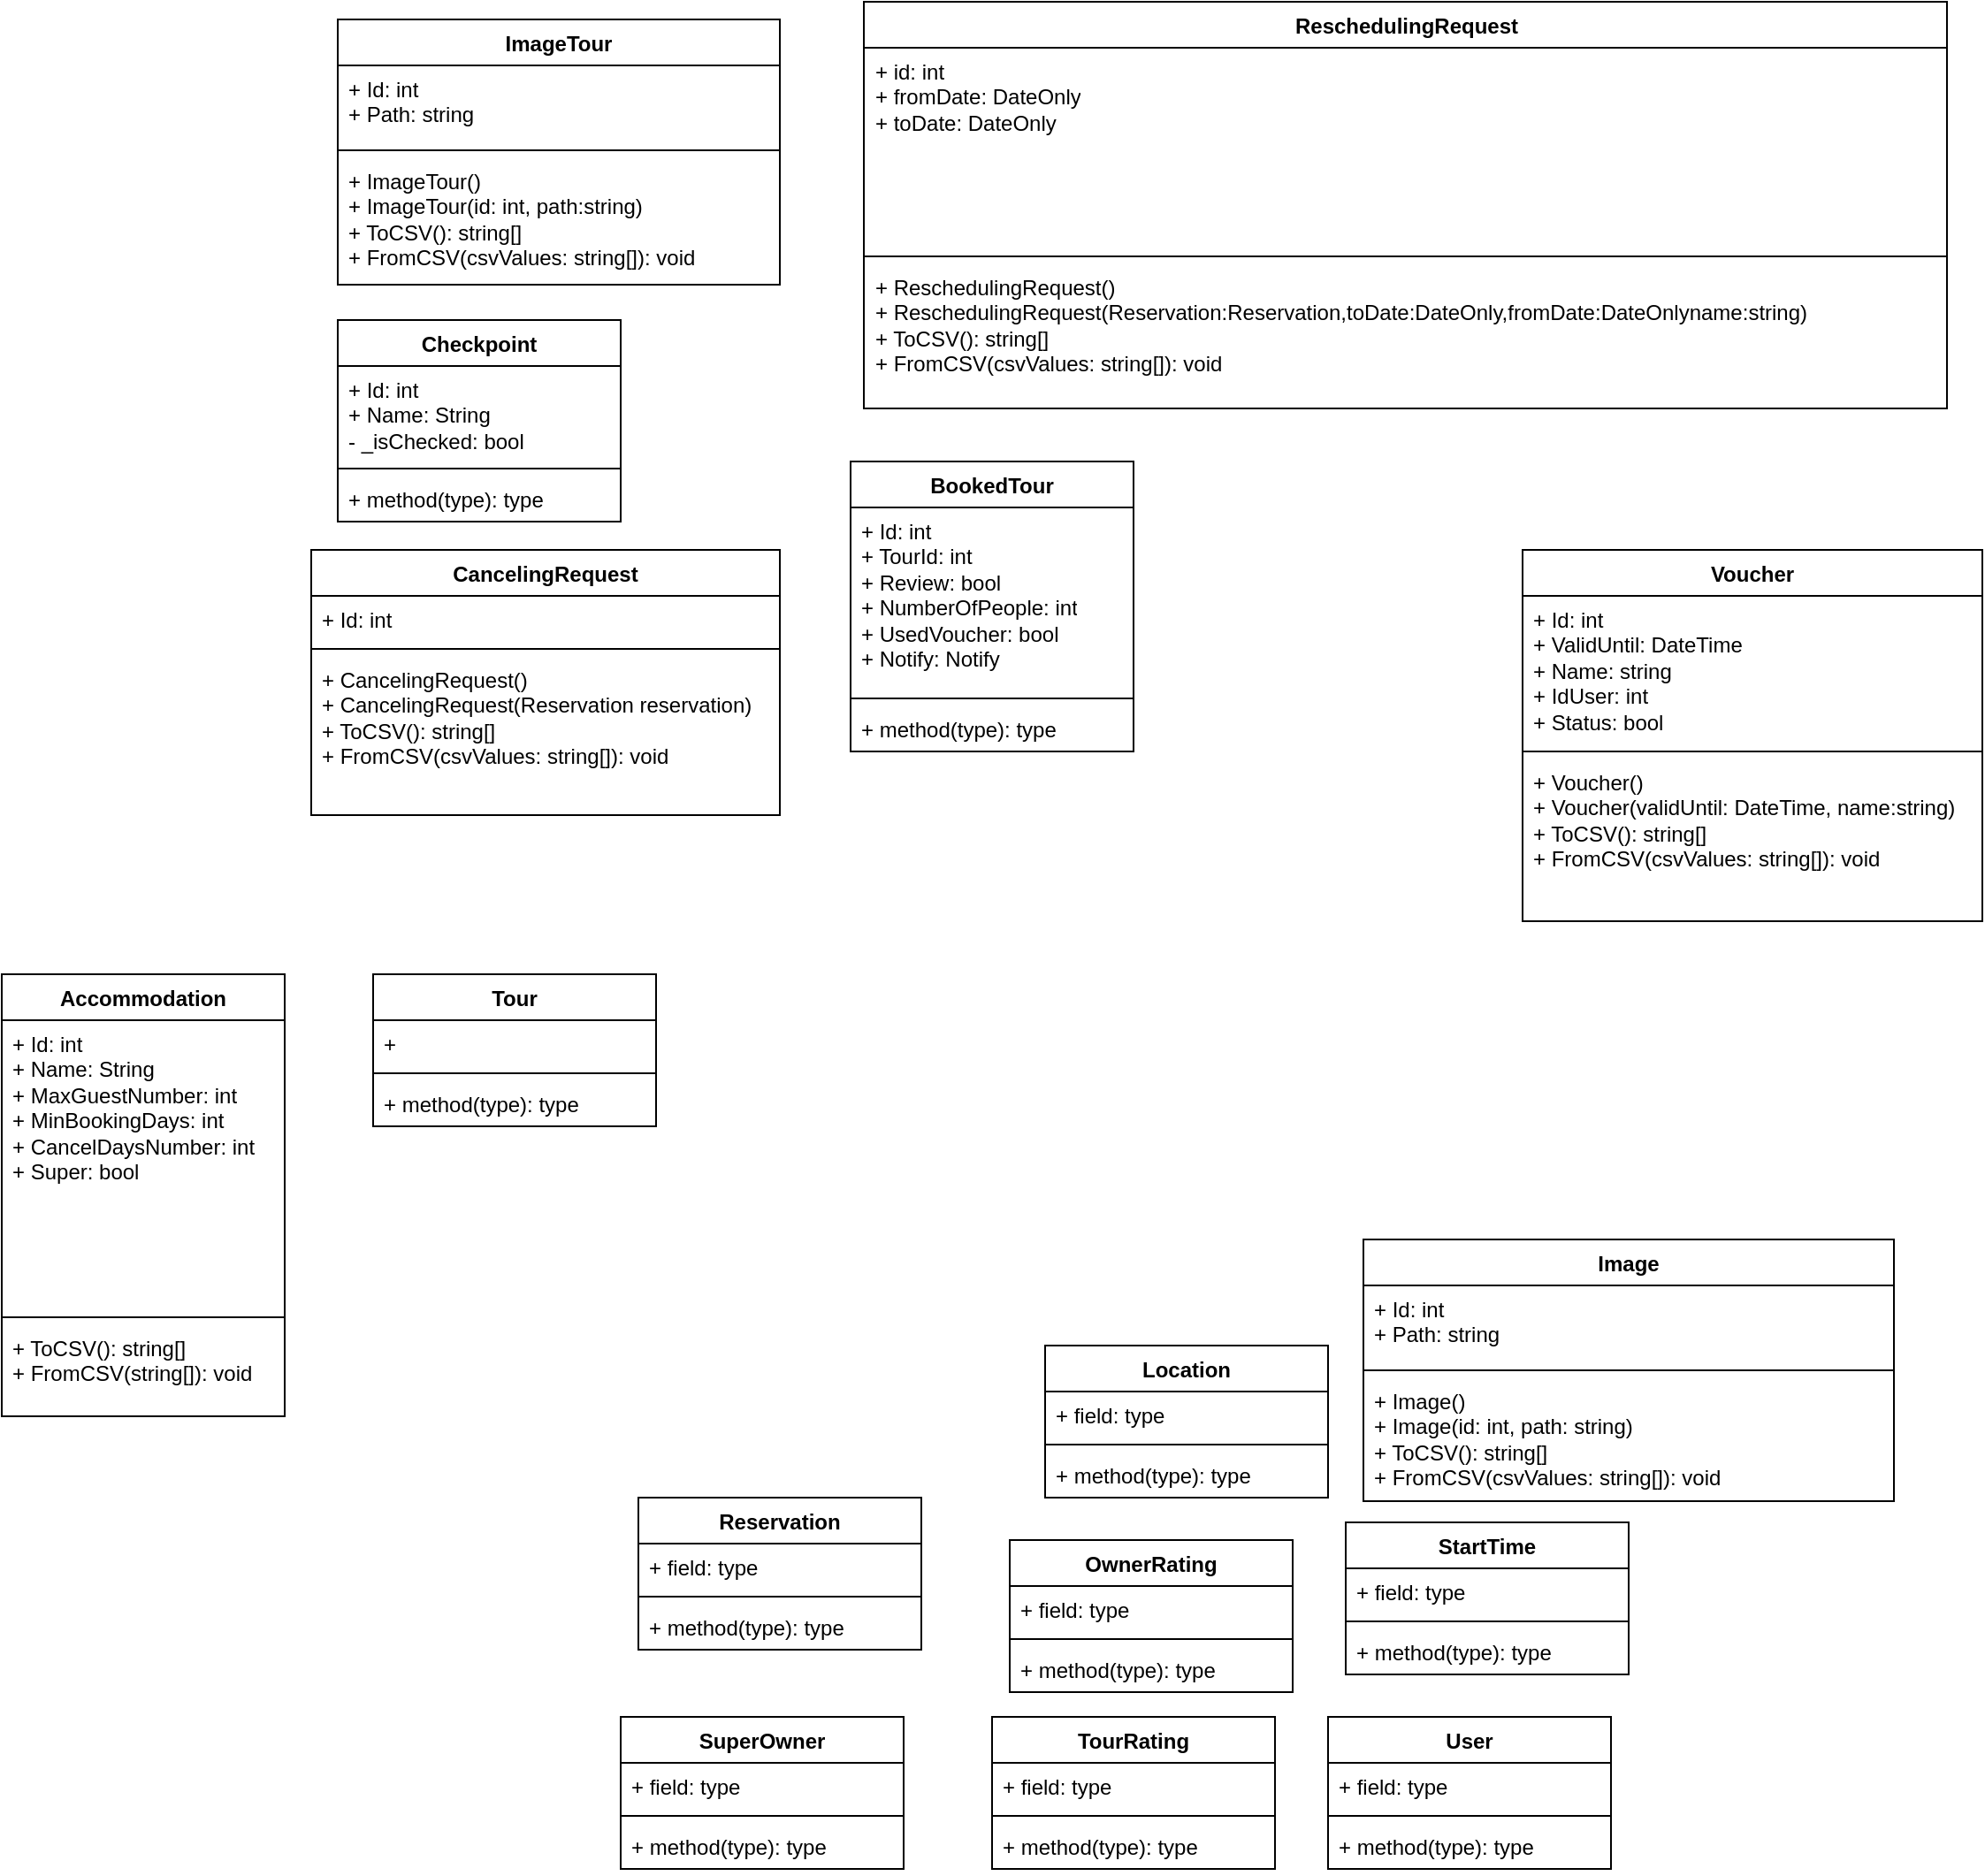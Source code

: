 <mxfile version="21.2.9" type="github">
  <diagram name="Page-1" id="TIX4rZ6OCS-BWYNOtr5j">
    <mxGraphModel dx="2044" dy="1821" grid="1" gridSize="10" guides="1" tooltips="1" connect="1" arrows="1" fold="1" page="1" pageScale="1" pageWidth="850" pageHeight="1100" math="0" shadow="0">
      <root>
        <mxCell id="0" />
        <mxCell id="1" parent="0" />
        <mxCell id="pvlkAMJLC5eWXL5Rpsdk-1" value="Accommodation" style="swimlane;fontStyle=1;align=center;verticalAlign=top;childLayout=stackLayout;horizontal=1;startSize=26;horizontalStack=0;resizeParent=1;resizeParentMax=0;resizeLast=0;collapsible=1;marginBottom=0;whiteSpace=wrap;html=1;" parent="1" vertex="1">
          <mxGeometry x="-280" y="230" width="160" height="250" as="geometry" />
        </mxCell>
        <mxCell id="pvlkAMJLC5eWXL5Rpsdk-2" value="+ Id: int&lt;br&gt;+ Name: String&lt;br&gt;+ MaxGuestNumber: int&amp;nbsp;&lt;br style=&quot;border-color: var(--border-color);&quot;&gt;+ MinBookingDays: int&lt;br&gt;+ CancelDaysNumber: int&lt;br&gt;+ Super: bool" style="text;strokeColor=none;fillColor=none;align=left;verticalAlign=top;spacingLeft=4;spacingRight=4;overflow=hidden;rotatable=0;points=[[0,0.5],[1,0.5]];portConstraint=eastwest;whiteSpace=wrap;html=1;" parent="pvlkAMJLC5eWXL5Rpsdk-1" vertex="1">
          <mxGeometry y="26" width="160" height="164" as="geometry" />
        </mxCell>
        <mxCell id="pvlkAMJLC5eWXL5Rpsdk-3" value="" style="line;strokeWidth=1;fillColor=none;align=left;verticalAlign=middle;spacingTop=-1;spacingLeft=3;spacingRight=3;rotatable=0;labelPosition=right;points=[];portConstraint=eastwest;strokeColor=inherit;" parent="pvlkAMJLC5eWXL5Rpsdk-1" vertex="1">
          <mxGeometry y="190" width="160" height="8" as="geometry" />
        </mxCell>
        <mxCell id="pvlkAMJLC5eWXL5Rpsdk-4" value="+ ToCSV(): string[]&lt;br&gt;+ FromCSV(string[]): void" style="text;strokeColor=none;fillColor=none;align=left;verticalAlign=top;spacingLeft=4;spacingRight=4;overflow=hidden;rotatable=0;points=[[0,0.5],[1,0.5]];portConstraint=eastwest;whiteSpace=wrap;html=1;" parent="pvlkAMJLC5eWXL5Rpsdk-1" vertex="1">
          <mxGeometry y="198" width="160" height="52" as="geometry" />
        </mxCell>
        <mxCell id="pvlkAMJLC5eWXL5Rpsdk-5" value="BookedTour" style="swimlane;fontStyle=1;align=center;verticalAlign=top;childLayout=stackLayout;horizontal=1;startSize=26;horizontalStack=0;resizeParent=1;resizeParentMax=0;resizeLast=0;collapsible=1;marginBottom=0;whiteSpace=wrap;html=1;" parent="1" vertex="1">
          <mxGeometry x="200" y="-60" width="160" height="164" as="geometry" />
        </mxCell>
        <mxCell id="pvlkAMJLC5eWXL5Rpsdk-6" value="+ Id: int&lt;br&gt;+ TourId: int&lt;br&gt;+ Review: bool&lt;br&gt;+ NumberOfPeople: int&lt;br&gt;+ UsedVoucher: bool&lt;br&gt;+ Notify: Notify" style="text;strokeColor=none;fillColor=none;align=left;verticalAlign=top;spacingLeft=4;spacingRight=4;overflow=hidden;rotatable=0;points=[[0,0.5],[1,0.5]];portConstraint=eastwest;whiteSpace=wrap;html=1;" parent="pvlkAMJLC5eWXL5Rpsdk-5" vertex="1">
          <mxGeometry y="26" width="160" height="104" as="geometry" />
        </mxCell>
        <mxCell id="pvlkAMJLC5eWXL5Rpsdk-7" value="" style="line;strokeWidth=1;fillColor=none;align=left;verticalAlign=middle;spacingTop=-1;spacingLeft=3;spacingRight=3;rotatable=0;labelPosition=right;points=[];portConstraint=eastwest;strokeColor=inherit;" parent="pvlkAMJLC5eWXL5Rpsdk-5" vertex="1">
          <mxGeometry y="130" width="160" height="8" as="geometry" />
        </mxCell>
        <mxCell id="pvlkAMJLC5eWXL5Rpsdk-8" value="+ method(type): type" style="text;strokeColor=none;fillColor=none;align=left;verticalAlign=top;spacingLeft=4;spacingRight=4;overflow=hidden;rotatable=0;points=[[0,0.5],[1,0.5]];portConstraint=eastwest;whiteSpace=wrap;html=1;" parent="pvlkAMJLC5eWXL5Rpsdk-5" vertex="1">
          <mxGeometry y="138" width="160" height="26" as="geometry" />
        </mxCell>
        <mxCell id="pvlkAMJLC5eWXL5Rpsdk-9" value="ReschedulingRequest" style="swimlane;fontStyle=1;align=center;verticalAlign=top;childLayout=stackLayout;horizontal=1;startSize=26;horizontalStack=0;resizeParent=1;resizeParentMax=0;resizeLast=0;collapsible=1;marginBottom=0;whiteSpace=wrap;html=1;" parent="1" vertex="1">
          <mxGeometry x="207.5" y="-320" width="612.5" height="230" as="geometry" />
        </mxCell>
        <mxCell id="pvlkAMJLC5eWXL5Rpsdk-10" value="+ id: int&lt;br&gt;+ fromDate: DateOnly&lt;br&gt;+ toDate: DateOnly" style="text;strokeColor=none;fillColor=none;align=left;verticalAlign=top;spacingLeft=4;spacingRight=4;overflow=hidden;rotatable=0;points=[[0,0.5],[1,0.5]];portConstraint=eastwest;whiteSpace=wrap;html=1;" parent="pvlkAMJLC5eWXL5Rpsdk-9" vertex="1">
          <mxGeometry y="26" width="612.5" height="114" as="geometry" />
        </mxCell>
        <mxCell id="pvlkAMJLC5eWXL5Rpsdk-11" value="" style="line;strokeWidth=1;fillColor=none;align=left;verticalAlign=middle;spacingTop=-1;spacingLeft=3;spacingRight=3;rotatable=0;labelPosition=right;points=[];portConstraint=eastwest;strokeColor=inherit;" parent="pvlkAMJLC5eWXL5Rpsdk-9" vertex="1">
          <mxGeometry y="140" width="612.5" height="8" as="geometry" />
        </mxCell>
        <mxCell id="pvlkAMJLC5eWXL5Rpsdk-12" value="+&amp;nbsp;ReschedulingRequest()&lt;br style=&quot;border-color: var(--border-color);&quot;&gt;+ ReschedulingRequest(Reservation:Reservation,toDate:DateOnly,fromDate:DateOnlyname:string)&lt;br style=&quot;border-color: var(--border-color);&quot;&gt;+ ToCSV(): string[]&lt;br style=&quot;border-color: var(--border-color);&quot;&gt;+ FromCSV(csvValues: string[]): void" style="text;strokeColor=none;fillColor=none;align=left;verticalAlign=top;spacingLeft=4;spacingRight=4;overflow=hidden;rotatable=0;points=[[0,0.5],[1,0.5]];portConstraint=eastwest;whiteSpace=wrap;html=1;" parent="pvlkAMJLC5eWXL5Rpsdk-9" vertex="1">
          <mxGeometry y="148" width="612.5" height="82" as="geometry" />
        </mxCell>
        <mxCell id="pvlkAMJLC5eWXL5Rpsdk-13" value="Voucher" style="swimlane;fontStyle=1;align=center;verticalAlign=top;childLayout=stackLayout;horizontal=1;startSize=26;horizontalStack=0;resizeParent=1;resizeParentMax=0;resizeLast=0;collapsible=1;marginBottom=0;whiteSpace=wrap;html=1;" parent="1" vertex="1">
          <mxGeometry x="580" y="-10" width="260" height="210" as="geometry" />
        </mxCell>
        <mxCell id="pvlkAMJLC5eWXL5Rpsdk-14" value="+ Id: int&lt;br style=&quot;border-color: var(--border-color);&quot;&gt;+ ValidUntil: DateTime&lt;br style=&quot;border-color: var(--border-color);&quot;&gt;+ Name: string&lt;br style=&quot;border-color: var(--border-color);&quot;&gt;+ IdUser: int&lt;br style=&quot;border-color: var(--border-color);&quot;&gt;+ Status: bool" style="text;strokeColor=none;fillColor=none;align=left;verticalAlign=top;spacingLeft=4;spacingRight=4;overflow=hidden;rotatable=0;points=[[0,0.5],[1,0.5]];portConstraint=eastwest;whiteSpace=wrap;html=1;" parent="pvlkAMJLC5eWXL5Rpsdk-13" vertex="1">
          <mxGeometry y="26" width="260" height="84" as="geometry" />
        </mxCell>
        <mxCell id="pvlkAMJLC5eWXL5Rpsdk-15" value="" style="line;strokeWidth=1;fillColor=none;align=left;verticalAlign=middle;spacingTop=-1;spacingLeft=3;spacingRight=3;rotatable=0;labelPosition=right;points=[];portConstraint=eastwest;strokeColor=inherit;" parent="pvlkAMJLC5eWXL5Rpsdk-13" vertex="1">
          <mxGeometry y="110" width="260" height="8" as="geometry" />
        </mxCell>
        <mxCell id="pvlkAMJLC5eWXL5Rpsdk-16" value="+&amp;nbsp;Voucher()&lt;br style=&quot;border-color: var(--border-color);&quot;&gt;+&amp;nbsp;Voucher(validUntil: DateTime, name:string)&lt;br style=&quot;border-color: var(--border-color);&quot;&gt;+ ToCSV(): string[]&lt;br style=&quot;border-color: var(--border-color);&quot;&gt;+ FromCSV(csvValues: string[]): void" style="text;strokeColor=none;fillColor=none;align=left;verticalAlign=top;spacingLeft=4;spacingRight=4;overflow=hidden;rotatable=0;points=[[0,0.5],[1,0.5]];portConstraint=eastwest;whiteSpace=wrap;html=1;" parent="pvlkAMJLC5eWXL5Rpsdk-13" vertex="1">
          <mxGeometry y="118" width="260" height="92" as="geometry" />
        </mxCell>
        <mxCell id="pvlkAMJLC5eWXL5Rpsdk-17" value="User" style="swimlane;fontStyle=1;align=center;verticalAlign=top;childLayout=stackLayout;horizontal=1;startSize=26;horizontalStack=0;resizeParent=1;resizeParentMax=0;resizeLast=0;collapsible=1;marginBottom=0;whiteSpace=wrap;html=1;" parent="1" vertex="1">
          <mxGeometry x="470" y="650" width="160" height="86" as="geometry" />
        </mxCell>
        <mxCell id="pvlkAMJLC5eWXL5Rpsdk-18" value="+ field: type" style="text;strokeColor=none;fillColor=none;align=left;verticalAlign=top;spacingLeft=4;spacingRight=4;overflow=hidden;rotatable=0;points=[[0,0.5],[1,0.5]];portConstraint=eastwest;whiteSpace=wrap;html=1;" parent="pvlkAMJLC5eWXL5Rpsdk-17" vertex="1">
          <mxGeometry y="26" width="160" height="26" as="geometry" />
        </mxCell>
        <mxCell id="pvlkAMJLC5eWXL5Rpsdk-19" value="" style="line;strokeWidth=1;fillColor=none;align=left;verticalAlign=middle;spacingTop=-1;spacingLeft=3;spacingRight=3;rotatable=0;labelPosition=right;points=[];portConstraint=eastwest;strokeColor=inherit;" parent="pvlkAMJLC5eWXL5Rpsdk-17" vertex="1">
          <mxGeometry y="52" width="160" height="8" as="geometry" />
        </mxCell>
        <mxCell id="pvlkAMJLC5eWXL5Rpsdk-20" value="+ method(type): type" style="text;strokeColor=none;fillColor=none;align=left;verticalAlign=top;spacingLeft=4;spacingRight=4;overflow=hidden;rotatable=0;points=[[0,0.5],[1,0.5]];portConstraint=eastwest;whiteSpace=wrap;html=1;" parent="pvlkAMJLC5eWXL5Rpsdk-17" vertex="1">
          <mxGeometry y="60" width="160" height="26" as="geometry" />
        </mxCell>
        <mxCell id="pvlkAMJLC5eWXL5Rpsdk-21" value="TourRating" style="swimlane;fontStyle=1;align=center;verticalAlign=top;childLayout=stackLayout;horizontal=1;startSize=26;horizontalStack=0;resizeParent=1;resizeParentMax=0;resizeLast=0;collapsible=1;marginBottom=0;whiteSpace=wrap;html=1;" parent="1" vertex="1">
          <mxGeometry x="280" y="650" width="160" height="86" as="geometry" />
        </mxCell>
        <mxCell id="pvlkAMJLC5eWXL5Rpsdk-22" value="+ field: type" style="text;strokeColor=none;fillColor=none;align=left;verticalAlign=top;spacingLeft=4;spacingRight=4;overflow=hidden;rotatable=0;points=[[0,0.5],[1,0.5]];portConstraint=eastwest;whiteSpace=wrap;html=1;" parent="pvlkAMJLC5eWXL5Rpsdk-21" vertex="1">
          <mxGeometry y="26" width="160" height="26" as="geometry" />
        </mxCell>
        <mxCell id="pvlkAMJLC5eWXL5Rpsdk-23" value="" style="line;strokeWidth=1;fillColor=none;align=left;verticalAlign=middle;spacingTop=-1;spacingLeft=3;spacingRight=3;rotatable=0;labelPosition=right;points=[];portConstraint=eastwest;strokeColor=inherit;" parent="pvlkAMJLC5eWXL5Rpsdk-21" vertex="1">
          <mxGeometry y="52" width="160" height="8" as="geometry" />
        </mxCell>
        <mxCell id="pvlkAMJLC5eWXL5Rpsdk-24" value="+ method(type): type" style="text;strokeColor=none;fillColor=none;align=left;verticalAlign=top;spacingLeft=4;spacingRight=4;overflow=hidden;rotatable=0;points=[[0,0.5],[1,0.5]];portConstraint=eastwest;whiteSpace=wrap;html=1;" parent="pvlkAMJLC5eWXL5Rpsdk-21" vertex="1">
          <mxGeometry y="60" width="160" height="26" as="geometry" />
        </mxCell>
        <mxCell id="pvlkAMJLC5eWXL5Rpsdk-25" value="SuperOwner" style="swimlane;fontStyle=1;align=center;verticalAlign=top;childLayout=stackLayout;horizontal=1;startSize=26;horizontalStack=0;resizeParent=1;resizeParentMax=0;resizeLast=0;collapsible=1;marginBottom=0;whiteSpace=wrap;html=1;" parent="1" vertex="1">
          <mxGeometry x="70" y="650" width="160" height="86" as="geometry" />
        </mxCell>
        <mxCell id="pvlkAMJLC5eWXL5Rpsdk-26" value="+ field: type" style="text;strokeColor=none;fillColor=none;align=left;verticalAlign=top;spacingLeft=4;spacingRight=4;overflow=hidden;rotatable=0;points=[[0,0.5],[1,0.5]];portConstraint=eastwest;whiteSpace=wrap;html=1;" parent="pvlkAMJLC5eWXL5Rpsdk-25" vertex="1">
          <mxGeometry y="26" width="160" height="26" as="geometry" />
        </mxCell>
        <mxCell id="pvlkAMJLC5eWXL5Rpsdk-27" value="" style="line;strokeWidth=1;fillColor=none;align=left;verticalAlign=middle;spacingTop=-1;spacingLeft=3;spacingRight=3;rotatable=0;labelPosition=right;points=[];portConstraint=eastwest;strokeColor=inherit;" parent="pvlkAMJLC5eWXL5Rpsdk-25" vertex="1">
          <mxGeometry y="52" width="160" height="8" as="geometry" />
        </mxCell>
        <mxCell id="pvlkAMJLC5eWXL5Rpsdk-28" value="+ method(type): type" style="text;strokeColor=none;fillColor=none;align=left;verticalAlign=top;spacingLeft=4;spacingRight=4;overflow=hidden;rotatable=0;points=[[0,0.5],[1,0.5]];portConstraint=eastwest;whiteSpace=wrap;html=1;" parent="pvlkAMJLC5eWXL5Rpsdk-25" vertex="1">
          <mxGeometry y="60" width="160" height="26" as="geometry" />
        </mxCell>
        <mxCell id="pvlkAMJLC5eWXL5Rpsdk-29" value="StartTime" style="swimlane;fontStyle=1;align=center;verticalAlign=top;childLayout=stackLayout;horizontal=1;startSize=26;horizontalStack=0;resizeParent=1;resizeParentMax=0;resizeLast=0;collapsible=1;marginBottom=0;whiteSpace=wrap;html=1;" parent="1" vertex="1">
          <mxGeometry x="480" y="540" width="160" height="86" as="geometry" />
        </mxCell>
        <mxCell id="pvlkAMJLC5eWXL5Rpsdk-30" value="+ field: type" style="text;strokeColor=none;fillColor=none;align=left;verticalAlign=top;spacingLeft=4;spacingRight=4;overflow=hidden;rotatable=0;points=[[0,0.5],[1,0.5]];portConstraint=eastwest;whiteSpace=wrap;html=1;" parent="pvlkAMJLC5eWXL5Rpsdk-29" vertex="1">
          <mxGeometry y="26" width="160" height="26" as="geometry" />
        </mxCell>
        <mxCell id="pvlkAMJLC5eWXL5Rpsdk-31" value="" style="line;strokeWidth=1;fillColor=none;align=left;verticalAlign=middle;spacingTop=-1;spacingLeft=3;spacingRight=3;rotatable=0;labelPosition=right;points=[];portConstraint=eastwest;strokeColor=inherit;" parent="pvlkAMJLC5eWXL5Rpsdk-29" vertex="1">
          <mxGeometry y="52" width="160" height="8" as="geometry" />
        </mxCell>
        <mxCell id="pvlkAMJLC5eWXL5Rpsdk-32" value="+ method(type): type" style="text;strokeColor=none;fillColor=none;align=left;verticalAlign=top;spacingLeft=4;spacingRight=4;overflow=hidden;rotatable=0;points=[[0,0.5],[1,0.5]];portConstraint=eastwest;whiteSpace=wrap;html=1;" parent="pvlkAMJLC5eWXL5Rpsdk-29" vertex="1">
          <mxGeometry y="60" width="160" height="26" as="geometry" />
        </mxCell>
        <mxCell id="pvlkAMJLC5eWXL5Rpsdk-33" value="OwnerRating" style="swimlane;fontStyle=1;align=center;verticalAlign=top;childLayout=stackLayout;horizontal=1;startSize=26;horizontalStack=0;resizeParent=1;resizeParentMax=0;resizeLast=0;collapsible=1;marginBottom=0;whiteSpace=wrap;html=1;" parent="1" vertex="1">
          <mxGeometry x="290" y="550" width="160" height="86" as="geometry" />
        </mxCell>
        <mxCell id="pvlkAMJLC5eWXL5Rpsdk-34" value="+ field: type" style="text;strokeColor=none;fillColor=none;align=left;verticalAlign=top;spacingLeft=4;spacingRight=4;overflow=hidden;rotatable=0;points=[[0,0.5],[1,0.5]];portConstraint=eastwest;whiteSpace=wrap;html=1;" parent="pvlkAMJLC5eWXL5Rpsdk-33" vertex="1">
          <mxGeometry y="26" width="160" height="26" as="geometry" />
        </mxCell>
        <mxCell id="pvlkAMJLC5eWXL5Rpsdk-35" value="" style="line;strokeWidth=1;fillColor=none;align=left;verticalAlign=middle;spacingTop=-1;spacingLeft=3;spacingRight=3;rotatable=0;labelPosition=right;points=[];portConstraint=eastwest;strokeColor=inherit;" parent="pvlkAMJLC5eWXL5Rpsdk-33" vertex="1">
          <mxGeometry y="52" width="160" height="8" as="geometry" />
        </mxCell>
        <mxCell id="pvlkAMJLC5eWXL5Rpsdk-36" value="+ method(type): type" style="text;strokeColor=none;fillColor=none;align=left;verticalAlign=top;spacingLeft=4;spacingRight=4;overflow=hidden;rotatable=0;points=[[0,0.5],[1,0.5]];portConstraint=eastwest;whiteSpace=wrap;html=1;" parent="pvlkAMJLC5eWXL5Rpsdk-33" vertex="1">
          <mxGeometry y="60" width="160" height="26" as="geometry" />
        </mxCell>
        <mxCell id="pvlkAMJLC5eWXL5Rpsdk-37" value="ImageTour" style="swimlane;fontStyle=1;align=center;verticalAlign=top;childLayout=stackLayout;horizontal=1;startSize=26;horizontalStack=0;resizeParent=1;resizeParentMax=0;resizeLast=0;collapsible=1;marginBottom=0;whiteSpace=wrap;html=1;" parent="1" vertex="1">
          <mxGeometry x="-90" y="-310" width="250" height="150" as="geometry" />
        </mxCell>
        <mxCell id="pvlkAMJLC5eWXL5Rpsdk-38" value="+ Id: int&lt;br&gt;+ Path: string" style="text;strokeColor=none;fillColor=none;align=left;verticalAlign=top;spacingLeft=4;spacingRight=4;overflow=hidden;rotatable=0;points=[[0,0.5],[1,0.5]];portConstraint=eastwest;whiteSpace=wrap;html=1;" parent="pvlkAMJLC5eWXL5Rpsdk-37" vertex="1">
          <mxGeometry y="26" width="250" height="44" as="geometry" />
        </mxCell>
        <mxCell id="pvlkAMJLC5eWXL5Rpsdk-39" value="" style="line;strokeWidth=1;fillColor=none;align=left;verticalAlign=middle;spacingTop=-1;spacingLeft=3;spacingRight=3;rotatable=0;labelPosition=right;points=[];portConstraint=eastwest;strokeColor=inherit;" parent="pvlkAMJLC5eWXL5Rpsdk-37" vertex="1">
          <mxGeometry y="70" width="250" height="8" as="geometry" />
        </mxCell>
        <mxCell id="pvlkAMJLC5eWXL5Rpsdk-40" value="+ ImageTour()&lt;br&gt;+ ImageTour(id: int, path:string)&lt;br&gt;+ ToCSV(): string[]&lt;br style=&quot;border-color: var(--border-color);&quot;&gt;+ FromCSV(csvValues: string[]): void" style="text;strokeColor=none;fillColor=none;align=left;verticalAlign=top;spacingLeft=4;spacingRight=4;overflow=hidden;rotatable=0;points=[[0,0.5],[1,0.5]];portConstraint=eastwest;whiteSpace=wrap;html=1;" parent="pvlkAMJLC5eWXL5Rpsdk-37" vertex="1">
          <mxGeometry y="78" width="250" height="72" as="geometry" />
        </mxCell>
        <mxCell id="pvlkAMJLC5eWXL5Rpsdk-41" value="Image" style="swimlane;fontStyle=1;align=center;verticalAlign=top;childLayout=stackLayout;horizontal=1;startSize=26;horizontalStack=0;resizeParent=1;resizeParentMax=0;resizeLast=0;collapsible=1;marginBottom=0;whiteSpace=wrap;html=1;" parent="1" vertex="1">
          <mxGeometry x="490" y="380" width="300" height="148" as="geometry" />
        </mxCell>
        <mxCell id="pvlkAMJLC5eWXL5Rpsdk-42" value="+ Id: int&lt;br&gt;+ Path: string" style="text;strokeColor=none;fillColor=none;align=left;verticalAlign=top;spacingLeft=4;spacingRight=4;overflow=hidden;rotatable=0;points=[[0,0.5],[1,0.5]];portConstraint=eastwest;whiteSpace=wrap;html=1;" parent="pvlkAMJLC5eWXL5Rpsdk-41" vertex="1">
          <mxGeometry y="26" width="300" height="44" as="geometry" />
        </mxCell>
        <mxCell id="pvlkAMJLC5eWXL5Rpsdk-43" value="" style="line;strokeWidth=1;fillColor=none;align=left;verticalAlign=middle;spacingTop=-1;spacingLeft=3;spacingRight=3;rotatable=0;labelPosition=right;points=[];portConstraint=eastwest;strokeColor=inherit;" parent="pvlkAMJLC5eWXL5Rpsdk-41" vertex="1">
          <mxGeometry y="70" width="300" height="8" as="geometry" />
        </mxCell>
        <mxCell id="pvlkAMJLC5eWXL5Rpsdk-44" value="+ Image()&lt;br style=&quot;border-color: var(--border-color);&quot;&gt;+ Image(id: int, path: string)&lt;br style=&quot;border-color: var(--border-color);&quot;&gt;+ ToCSV(): string[]&lt;br style=&quot;border-color: var(--border-color);&quot;&gt;+ FromCSV(csvValues: string[]): void" style="text;strokeColor=none;fillColor=none;align=left;verticalAlign=top;spacingLeft=4;spacingRight=4;overflow=hidden;rotatable=0;points=[[0,0.5],[1,0.5]];portConstraint=eastwest;whiteSpace=wrap;html=1;" parent="pvlkAMJLC5eWXL5Rpsdk-41" vertex="1">
          <mxGeometry y="78" width="300" height="70" as="geometry" />
        </mxCell>
        <mxCell id="pvlkAMJLC5eWXL5Rpsdk-45" value="Location" style="swimlane;fontStyle=1;align=center;verticalAlign=top;childLayout=stackLayout;horizontal=1;startSize=26;horizontalStack=0;resizeParent=1;resizeParentMax=0;resizeLast=0;collapsible=1;marginBottom=0;whiteSpace=wrap;html=1;" parent="1" vertex="1">
          <mxGeometry x="310" y="440" width="160" height="86" as="geometry" />
        </mxCell>
        <mxCell id="pvlkAMJLC5eWXL5Rpsdk-46" value="+ field: type" style="text;strokeColor=none;fillColor=none;align=left;verticalAlign=top;spacingLeft=4;spacingRight=4;overflow=hidden;rotatable=0;points=[[0,0.5],[1,0.5]];portConstraint=eastwest;whiteSpace=wrap;html=1;" parent="pvlkAMJLC5eWXL5Rpsdk-45" vertex="1">
          <mxGeometry y="26" width="160" height="26" as="geometry" />
        </mxCell>
        <mxCell id="pvlkAMJLC5eWXL5Rpsdk-47" value="" style="line;strokeWidth=1;fillColor=none;align=left;verticalAlign=middle;spacingTop=-1;spacingLeft=3;spacingRight=3;rotatable=0;labelPosition=right;points=[];portConstraint=eastwest;strokeColor=inherit;" parent="pvlkAMJLC5eWXL5Rpsdk-45" vertex="1">
          <mxGeometry y="52" width="160" height="8" as="geometry" />
        </mxCell>
        <mxCell id="pvlkAMJLC5eWXL5Rpsdk-48" value="+ method(type): type" style="text;strokeColor=none;fillColor=none;align=left;verticalAlign=top;spacingLeft=4;spacingRight=4;overflow=hidden;rotatable=0;points=[[0,0.5],[1,0.5]];portConstraint=eastwest;whiteSpace=wrap;html=1;" parent="pvlkAMJLC5eWXL5Rpsdk-45" vertex="1">
          <mxGeometry y="60" width="160" height="26" as="geometry" />
        </mxCell>
        <mxCell id="pvlkAMJLC5eWXL5Rpsdk-49" value="Reservation" style="swimlane;fontStyle=1;align=center;verticalAlign=top;childLayout=stackLayout;horizontal=1;startSize=26;horizontalStack=0;resizeParent=1;resizeParentMax=0;resizeLast=0;collapsible=1;marginBottom=0;whiteSpace=wrap;html=1;" parent="1" vertex="1">
          <mxGeometry x="80" y="526" width="160" height="86" as="geometry" />
        </mxCell>
        <mxCell id="pvlkAMJLC5eWXL5Rpsdk-50" value="+ field: type" style="text;strokeColor=none;fillColor=none;align=left;verticalAlign=top;spacingLeft=4;spacingRight=4;overflow=hidden;rotatable=0;points=[[0,0.5],[1,0.5]];portConstraint=eastwest;whiteSpace=wrap;html=1;" parent="pvlkAMJLC5eWXL5Rpsdk-49" vertex="1">
          <mxGeometry y="26" width="160" height="26" as="geometry" />
        </mxCell>
        <mxCell id="pvlkAMJLC5eWXL5Rpsdk-51" value="" style="line;strokeWidth=1;fillColor=none;align=left;verticalAlign=middle;spacingTop=-1;spacingLeft=3;spacingRight=3;rotatable=0;labelPosition=right;points=[];portConstraint=eastwest;strokeColor=inherit;" parent="pvlkAMJLC5eWXL5Rpsdk-49" vertex="1">
          <mxGeometry y="52" width="160" height="8" as="geometry" />
        </mxCell>
        <mxCell id="pvlkAMJLC5eWXL5Rpsdk-52" value="+ method(type): type" style="text;strokeColor=none;fillColor=none;align=left;verticalAlign=top;spacingLeft=4;spacingRight=4;overflow=hidden;rotatable=0;points=[[0,0.5],[1,0.5]];portConstraint=eastwest;whiteSpace=wrap;html=1;" parent="pvlkAMJLC5eWXL5Rpsdk-49" vertex="1">
          <mxGeometry y="60" width="160" height="26" as="geometry" />
        </mxCell>
        <mxCell id="pvlkAMJLC5eWXL5Rpsdk-53" value="Tour" style="swimlane;fontStyle=1;align=center;verticalAlign=top;childLayout=stackLayout;horizontal=1;startSize=26;horizontalStack=0;resizeParent=1;resizeParentMax=0;resizeLast=0;collapsible=1;marginBottom=0;whiteSpace=wrap;html=1;" parent="1" vertex="1">
          <mxGeometry x="-70" y="230" width="160" height="86" as="geometry" />
        </mxCell>
        <mxCell id="pvlkAMJLC5eWXL5Rpsdk-54" value="+&amp;nbsp;" style="text;strokeColor=none;fillColor=none;align=left;verticalAlign=top;spacingLeft=4;spacingRight=4;overflow=hidden;rotatable=0;points=[[0,0.5],[1,0.5]];portConstraint=eastwest;whiteSpace=wrap;html=1;" parent="pvlkAMJLC5eWXL5Rpsdk-53" vertex="1">
          <mxGeometry y="26" width="160" height="26" as="geometry" />
        </mxCell>
        <mxCell id="pvlkAMJLC5eWXL5Rpsdk-55" value="" style="line;strokeWidth=1;fillColor=none;align=left;verticalAlign=middle;spacingTop=-1;spacingLeft=3;spacingRight=3;rotatable=0;labelPosition=right;points=[];portConstraint=eastwest;strokeColor=inherit;" parent="pvlkAMJLC5eWXL5Rpsdk-53" vertex="1">
          <mxGeometry y="52" width="160" height="8" as="geometry" />
        </mxCell>
        <mxCell id="pvlkAMJLC5eWXL5Rpsdk-56" value="+ method(type): type" style="text;strokeColor=none;fillColor=none;align=left;verticalAlign=top;spacingLeft=4;spacingRight=4;overflow=hidden;rotatable=0;points=[[0,0.5],[1,0.5]];portConstraint=eastwest;whiteSpace=wrap;html=1;" parent="pvlkAMJLC5eWXL5Rpsdk-53" vertex="1">
          <mxGeometry y="60" width="160" height="26" as="geometry" />
        </mxCell>
        <mxCell id="pvlkAMJLC5eWXL5Rpsdk-57" value="Checkpoint" style="swimlane;fontStyle=1;align=center;verticalAlign=top;childLayout=stackLayout;horizontal=1;startSize=26;horizontalStack=0;resizeParent=1;resizeParentMax=0;resizeLast=0;collapsible=1;marginBottom=0;whiteSpace=wrap;html=1;" parent="1" vertex="1">
          <mxGeometry x="-90" y="-140" width="160" height="114" as="geometry" />
        </mxCell>
        <mxCell id="pvlkAMJLC5eWXL5Rpsdk-58" value="+ Id: int&lt;br style=&quot;border-color: var(--border-color);&quot;&gt;+ Name: String&lt;br&gt;- _isChecked: bool" style="text;strokeColor=none;fillColor=none;align=left;verticalAlign=top;spacingLeft=4;spacingRight=4;overflow=hidden;rotatable=0;points=[[0,0.5],[1,0.5]];portConstraint=eastwest;whiteSpace=wrap;html=1;" parent="pvlkAMJLC5eWXL5Rpsdk-57" vertex="1">
          <mxGeometry y="26" width="160" height="54" as="geometry" />
        </mxCell>
        <mxCell id="pvlkAMJLC5eWXL5Rpsdk-59" value="" style="line;strokeWidth=1;fillColor=none;align=left;verticalAlign=middle;spacingTop=-1;spacingLeft=3;spacingRight=3;rotatable=0;labelPosition=right;points=[];portConstraint=eastwest;strokeColor=inherit;" parent="pvlkAMJLC5eWXL5Rpsdk-57" vertex="1">
          <mxGeometry y="80" width="160" height="8" as="geometry" />
        </mxCell>
        <mxCell id="pvlkAMJLC5eWXL5Rpsdk-60" value="+ method(type): type" style="text;strokeColor=none;fillColor=none;align=left;verticalAlign=top;spacingLeft=4;spacingRight=4;overflow=hidden;rotatable=0;points=[[0,0.5],[1,0.5]];portConstraint=eastwest;whiteSpace=wrap;html=1;" parent="pvlkAMJLC5eWXL5Rpsdk-57" vertex="1">
          <mxGeometry y="88" width="160" height="26" as="geometry" />
        </mxCell>
        <mxCell id="pvlkAMJLC5eWXL5Rpsdk-61" value="CancelingRequest" style="swimlane;fontStyle=1;align=center;verticalAlign=top;childLayout=stackLayout;horizontal=1;startSize=26;horizontalStack=0;resizeParent=1;resizeParentMax=0;resizeLast=0;collapsible=1;marginBottom=0;whiteSpace=wrap;html=1;" parent="1" vertex="1">
          <mxGeometry x="-105" y="-10" width="265" height="150" as="geometry" />
        </mxCell>
        <mxCell id="pvlkAMJLC5eWXL5Rpsdk-62" value="+ Id: int" style="text;strokeColor=none;fillColor=none;align=left;verticalAlign=top;spacingLeft=4;spacingRight=4;overflow=hidden;rotatable=0;points=[[0,0.5],[1,0.5]];portConstraint=eastwest;whiteSpace=wrap;html=1;" parent="pvlkAMJLC5eWXL5Rpsdk-61" vertex="1">
          <mxGeometry y="26" width="265" height="26" as="geometry" />
        </mxCell>
        <mxCell id="pvlkAMJLC5eWXL5Rpsdk-63" value="" style="line;strokeWidth=1;fillColor=none;align=left;verticalAlign=middle;spacingTop=-1;spacingLeft=3;spacingRight=3;rotatable=0;labelPosition=right;points=[];portConstraint=eastwest;strokeColor=inherit;" parent="pvlkAMJLC5eWXL5Rpsdk-61" vertex="1">
          <mxGeometry y="52" width="265" height="8" as="geometry" />
        </mxCell>
        <mxCell id="pvlkAMJLC5eWXL5Rpsdk-64" value="+ CancelingRequest()&lt;br&gt;+ CancelingRequest(Reservation reservation)&lt;br&gt;+ ToCSV(): string[]&lt;br style=&quot;border-color: var(--border-color);&quot;&gt;+ FromCSV(csvValues: string[]): void" style="text;strokeColor=none;fillColor=none;align=left;verticalAlign=top;spacingLeft=4;spacingRight=4;overflow=hidden;rotatable=0;points=[[0,0.5],[1,0.5]];portConstraint=eastwest;whiteSpace=wrap;html=1;" parent="pvlkAMJLC5eWXL5Rpsdk-61" vertex="1">
          <mxGeometry y="60" width="265" height="90" as="geometry" />
        </mxCell>
      </root>
    </mxGraphModel>
  </diagram>
</mxfile>
